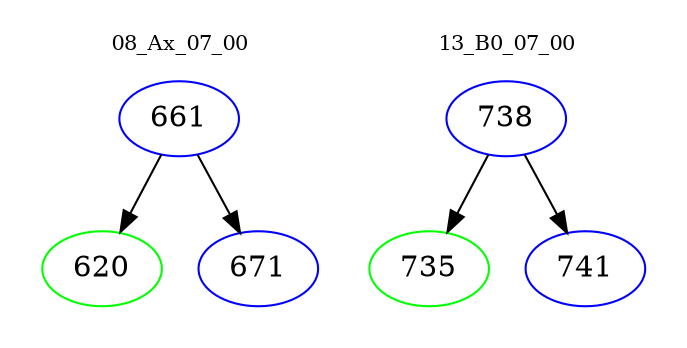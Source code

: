 digraph{
subgraph cluster_0 {
color = white
label = "08_Ax_07_00";
fontsize=10;
T0_661 [label="661", color="blue"]
T0_661 -> T0_620 [color="black"]
T0_620 [label="620", color="green"]
T0_661 -> T0_671 [color="black"]
T0_671 [label="671", color="blue"]
}
subgraph cluster_1 {
color = white
label = "13_B0_07_00";
fontsize=10;
T1_738 [label="738", color="blue"]
T1_738 -> T1_735 [color="black"]
T1_735 [label="735", color="green"]
T1_738 -> T1_741 [color="black"]
T1_741 [label="741", color="blue"]
}
}
